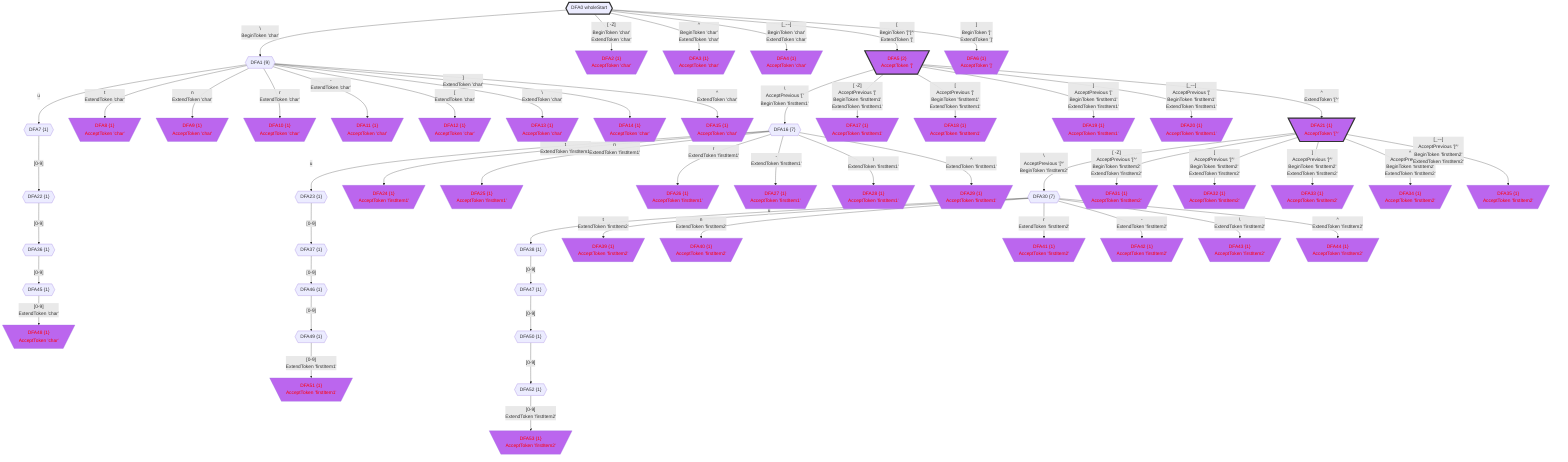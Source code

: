 flowchart
classDef c0001 color:#FF0000;
classDef c0010 stroke-dasharray: 10 10;
classDef c0011 stroke-dasharray: 10 10,color:#FF0000;
classDef c0100 fill:#BB66EE;
classDef c0101 fill:#BB66EE,color:#FF0000;
classDef c0110 fill:#BB66EE,stroke-dasharray: 10 10;
classDef c0111 fill:#BB66EE,stroke-dasharray: 10 10,color:#FF0000;
classDef c1000 stroke:#333,stroke-width:4px;
classDef c1001 stroke:#333,stroke-width:4px,color:#FF0000;
classDef c1010 stroke:#333,stroke-width:4px,stroke-dasharray: 10 10;
classDef c1011 stroke:#333,stroke-width:4px,stroke-dasharray: 10 10,color:#FF0000;
classDef c1100 stroke:#333,stroke-width:4px,fill:#BB66EE;
classDef c1101 stroke:#333,stroke-width:4px,fill:#BB66EE,color:#FF0000;
classDef c1110 stroke:#333,stroke-width:4px,fill:#BB66EE,stroke-dasharray: 10 10;
classDef c1111 stroke:#333,stroke-width:4px,fill:#BB66EE,stroke-dasharray: 10 10,color:#FF0000;
DFA0_178694530{{"DFA0 wholeStart"}}
class DFA0_178694530 c1000;
DFA1_-772889398{{"DFA1 {9}"}}
DFA2_-183236595[\"DFA2 {1}
AcceptToken 'char'"/]
class DFA2_-183236595 c0101;
DFA3_987753403[\"DFA3 {1}
AcceptToken 'char'"/]
class DFA3_987753403 c0101;
DFA4_-678760965[\"DFA4 {1}
AcceptToken 'char'"/]
class DFA4_-678760965 c0101;
DFA5_-55324813[\"DFA5 {2}
AcceptToken '['"/]
class DFA5_-55324813 c1101;
DFA6_1405897005[\"DFA6 {1}
AcceptToken ']'"/]
class DFA6_1405897005 c0101;
DFA7_-526014914{{"DFA7 {1}"}}
DFA8_-77729058[\"DFA8 {1}
AcceptToken 'char'"/]
class DFA8_-77729058 c0101;
DFA9_-1969299243[\"DFA9 {1}
AcceptToken 'char'"/]
class DFA9_-1969299243 c0101;
DFA10_1210241937[\"DFA10 {1}
AcceptToken 'char'"/]
class DFA10_1210241937 c0101;
DFA11_757152697[\"DFA11 {1}
AcceptToken 'char'"/]
class DFA11_757152697 c0101;
DFA12_-598210763[\"DFA12 {1}
AcceptToken 'char'"/]
class DFA12_-598210763 c0101;
DFA13_288695511[\"DFA13 {1}
AcceptToken 'char'"/]
class DFA13_288695511 c0101;
DFA14_1527739253[\"DFA14 {1}
AcceptToken 'char'"/]
class DFA14_1527739253 c0101;
DFA15_690638386[\"DFA15 {1}
AcceptToken 'char'"/]
class DFA15_690638386 c0101;
DFA16_695270034{{"DFA16 {7}"}}
DFA17_-1125009235[\"DFA17 {1}
AcceptToken 'firstItem1'"/]
class DFA17_-1125009235 c0101;
DFA18_-1824766574[\"DFA18 {1}
AcceptToken 'firstItem1'"/]
class DFA18_-1824766574 c0101;
DFA19_-346729537[\"DFA19 {1}
AcceptToken 'firstItem1'"/]
class DFA19_-346729537 c0101;
DFA20_832646392[\"DFA20 {1}
AcceptToken 'firstItem1'"/]
class DFA20_832646392 c0101;
DFA21_348735340[\"DFA21 {1}
AcceptToken '[^'"/]
class DFA21_348735340 c1101;
DFA22_1623355910{{"DFA22 {1}"}}
DFA23_-966956886{{"DFA23 {1}"}}
DFA24_-1306082567[\"DFA24 {1}
AcceptToken 'firstItem1'"/]
class DFA24_-1306082567 c0101;
DFA25_-1931548102[\"DFA25 {1}
AcceptToken 'firstItem1'"/]
class DFA25_-1931548102 c0101;
DFA26_481872213[\"DFA26 {1}
AcceptToken 'firstItem1'"/]
class DFA26_481872213 c0101;
DFA27_-113939776[\"DFA27 {1}
AcceptToken 'firstItem1'"/]
class DFA27_-113939776 c0101;
DFA28_1197184386[\"DFA28 {1}
AcceptToken 'firstItem1'"/]
class DFA28_1197184386 c0101;
DFA29_1158683928[\"DFA29 {1}
AcceptToken 'firstItem1'"/]
class DFA29_1158683928 c0101;
DFA30_1122838131{{"DFA30 {7}"}}
DFA31_-380737881[\"DFA31 {1}
AcceptToken 'firstItem2'"/]
class DFA31_-380737881 c0101;
DFA32_1297990935[\"DFA32 {1}
AcceptToken 'firstItem2'"/]
class DFA32_1297990935 c0101;
DFA33_314935890[\"DFA33 {1}
AcceptToken 'firstItem2'"/]
class DFA33_314935890 c0101;
DFA34_656572424[\"DFA34 {1}
AcceptToken 'firstItem2'"/]
class DFA34_656572424 c0101;
DFA35_-1581529229[\"DFA35 {1}
AcceptToken 'firstItem2'"/]
class DFA35_-1581529229 c0101;
DFA36_88598524{{"DFA36 {1}"}}
DFA37_-697564398{{"DFA37 {1}"}}
DFA38_1602077691{{"DFA38 {1}"}}
DFA39_-1400035845[\"DFA39 {1}
AcceptToken 'firstItem2'"/]
class DFA39_-1400035845 c0101;
DFA40_-309823494[\"DFA40 {1}
AcceptToken 'firstItem2'"/]
class DFA40_-309823494 c0101;
DFA41_-1920122602[\"DFA41 {1}
AcceptToken 'firstItem2'"/]
class DFA41_-1920122602 c0101;
DFA42_-367677254[\"DFA42 {1}
AcceptToken 'firstItem2'"/]
class DFA42_-367677254 c0101;
DFA43_-24807432[\"DFA43 {1}
AcceptToken 'firstItem2'"/]
class DFA43_-24807432 c0101;
DFA44_533188336[\"DFA44 {1}
AcceptToken 'firstItem2'"/]
class DFA44_533188336 c0101;
DFA45_-1262852157{{"DFA45 {1}"}}
DFA46_-428432942{{"DFA46 {1}"}}
DFA47_-1789142534{{"DFA47 {1}"}}
DFA48_334064317[\"DFA48 {1}
AcceptToken 'char'"/]
class DFA48_334064317 c0101;
DFA49_-2137454313{{"DFA49 {1}"}}
DFA50_1290846263{{"DFA50 {1}"}}
DFA51_-851077430[\"DFA51 {1}
AcceptToken 'firstItem1'"/]
class DFA51_-851077430 c0101;
DFA52_-1969594929{{"DFA52 {1}"}}
DFA53_1051069287[\"DFA53 {1}
AcceptToken 'firstItem2'"/]
class DFA53_1051069287 c0101;
DFA0_178694530 -->|"#92;
BeginToken 'char'"|DFA1_-772889398
DFA0_178694530 -->|"[#32;-Z]
BeginToken 'char'
ExtendToken 'char'"|DFA2_-183236595
DFA0_178694530 -->|"^
BeginToken 'char'
ExtendToken 'char'"|DFA3_987753403
DFA0_178694530 -->|"[_-~]
BeginToken 'char'
ExtendToken 'char'"|DFA4_-678760965
DFA0_178694530 -->|"[
BeginToken '[''[^'
ExtendToken '['"|DFA5_-55324813
DFA0_178694530 -->|"]
BeginToken ']'
ExtendToken ']'"|DFA6_1405897005
DFA1_-772889398 -->|"u"|DFA7_-526014914
DFA1_-772889398 -->|"t
ExtendToken 'char'"|DFA8_-77729058
DFA1_-772889398 -->|"n
ExtendToken 'char'"|DFA9_-1969299243
DFA1_-772889398 -->|"r
ExtendToken 'char'"|DFA10_1210241937
DFA1_-772889398 -->|"-
ExtendToken 'char'"|DFA11_757152697
DFA1_-772889398 -->|"[
ExtendToken 'char'"|DFA12_-598210763
DFA1_-772889398 -->|"#92;
ExtendToken 'char'"|DFA13_288695511
DFA1_-772889398 -->|"]
ExtendToken 'char'"|DFA14_1527739253
DFA1_-772889398 -->|"^
ExtendToken 'char'"|DFA15_690638386
DFA5_-55324813 -->|"#92;
AcceptPrevious '['
BeginToken 'firstItem1'"|DFA16_695270034
DFA5_-55324813 -->|"[#32;-Z]
AcceptPrevious '['
BeginToken 'firstItem1'
ExtendToken 'firstItem1'"|DFA17_-1125009235
DFA5_-55324813 -->|"[
AcceptPrevious '['
BeginToken 'firstItem1'
ExtendToken 'firstItem1'"|DFA18_-1824766574
DFA5_-55324813 -->|"]
AcceptPrevious '['
BeginToken 'firstItem1'
ExtendToken 'firstItem1'"|DFA19_-346729537
DFA5_-55324813 -->|"[_-~]
AcceptPrevious '['
BeginToken 'firstItem1'
ExtendToken 'firstItem1'"|DFA20_832646392
DFA5_-55324813 -->|"^
ExtendToken '[^'"|DFA21_348735340
DFA7_-526014914 -->|"[0-9]"|DFA22_1623355910
DFA16_695270034 -->|"u"|DFA23_-966956886
DFA16_695270034 -->|"t
ExtendToken 'firstItem1'"|DFA24_-1306082567
DFA16_695270034 -->|"n
ExtendToken 'firstItem1'"|DFA25_-1931548102
DFA16_695270034 -->|"r
ExtendToken 'firstItem1'"|DFA26_481872213
DFA16_695270034 -->|"-
ExtendToken 'firstItem1'"|DFA27_-113939776
DFA16_695270034 -->|"#92;
ExtendToken 'firstItem1'"|DFA28_1197184386
DFA16_695270034 -->|"^
ExtendToken 'firstItem1'"|DFA29_1158683928
DFA21_348735340 -->|"#92;
AcceptPrevious '[^'
BeginToken 'firstItem2'"|DFA30_1122838131
DFA21_348735340 -->|"[#32;-Z]
AcceptPrevious '[^'
BeginToken 'firstItem2'
ExtendToken 'firstItem2'"|DFA31_-380737881
DFA21_348735340 -->|"[
AcceptPrevious '[^'
BeginToken 'firstItem2'
ExtendToken 'firstItem2'"|DFA32_1297990935
DFA21_348735340 -->|"]
AcceptPrevious '[^'
BeginToken 'firstItem2'
ExtendToken 'firstItem2'"|DFA33_314935890
DFA21_348735340 -->|"^
AcceptPrevious '[^'
BeginToken 'firstItem2'
ExtendToken 'firstItem2'"|DFA34_656572424
DFA21_348735340 -->|"[_-~]
AcceptPrevious '[^'
BeginToken 'firstItem2'
ExtendToken 'firstItem2'"|DFA35_-1581529229
DFA22_1623355910 -->|"[0-9]"|DFA36_88598524
DFA23_-966956886 -->|"[0-9]"|DFA37_-697564398
DFA30_1122838131 -->|"u"|DFA38_1602077691
DFA30_1122838131 -->|"t
ExtendToken 'firstItem2'"|DFA39_-1400035845
DFA30_1122838131 -->|"n
ExtendToken 'firstItem2'"|DFA40_-309823494
DFA30_1122838131 -->|"r
ExtendToken 'firstItem2'"|DFA41_-1920122602
DFA30_1122838131 -->|"-
ExtendToken 'firstItem2'"|DFA42_-367677254
DFA30_1122838131 -->|"#92;
ExtendToken 'firstItem2'"|DFA43_-24807432
DFA30_1122838131 -->|"^
ExtendToken 'firstItem2'"|DFA44_533188336
DFA36_88598524 -->|"[0-9]"|DFA45_-1262852157
DFA37_-697564398 -->|"[0-9]"|DFA46_-428432942
DFA38_1602077691 -->|"[0-9]"|DFA47_-1789142534
DFA45_-1262852157 -->|"[0-9]
ExtendToken 'char'"|DFA48_334064317
DFA46_-428432942 -->|"[0-9]"|DFA49_-2137454313
DFA47_-1789142534 -->|"[0-9]"|DFA50_1290846263
DFA49_-2137454313 -->|"[0-9]
ExtendToken 'firstItem1'"|DFA51_-851077430
DFA50_1290846263 -->|"[0-9]"|DFA52_-1969594929
DFA52_-1969594929 -->|"[0-9]
ExtendToken 'firstItem2'"|DFA53_1051069287